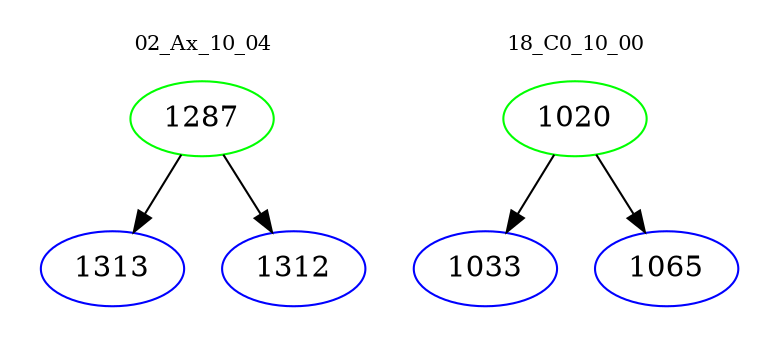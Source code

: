 digraph{
subgraph cluster_0 {
color = white
label = "02_Ax_10_04";
fontsize=10;
T0_1287 [label="1287", color="green"]
T0_1287 -> T0_1313 [color="black"]
T0_1313 [label="1313", color="blue"]
T0_1287 -> T0_1312 [color="black"]
T0_1312 [label="1312", color="blue"]
}
subgraph cluster_1 {
color = white
label = "18_C0_10_00";
fontsize=10;
T1_1020 [label="1020", color="green"]
T1_1020 -> T1_1033 [color="black"]
T1_1033 [label="1033", color="blue"]
T1_1020 -> T1_1065 [color="black"]
T1_1065 [label="1065", color="blue"]
}
}
